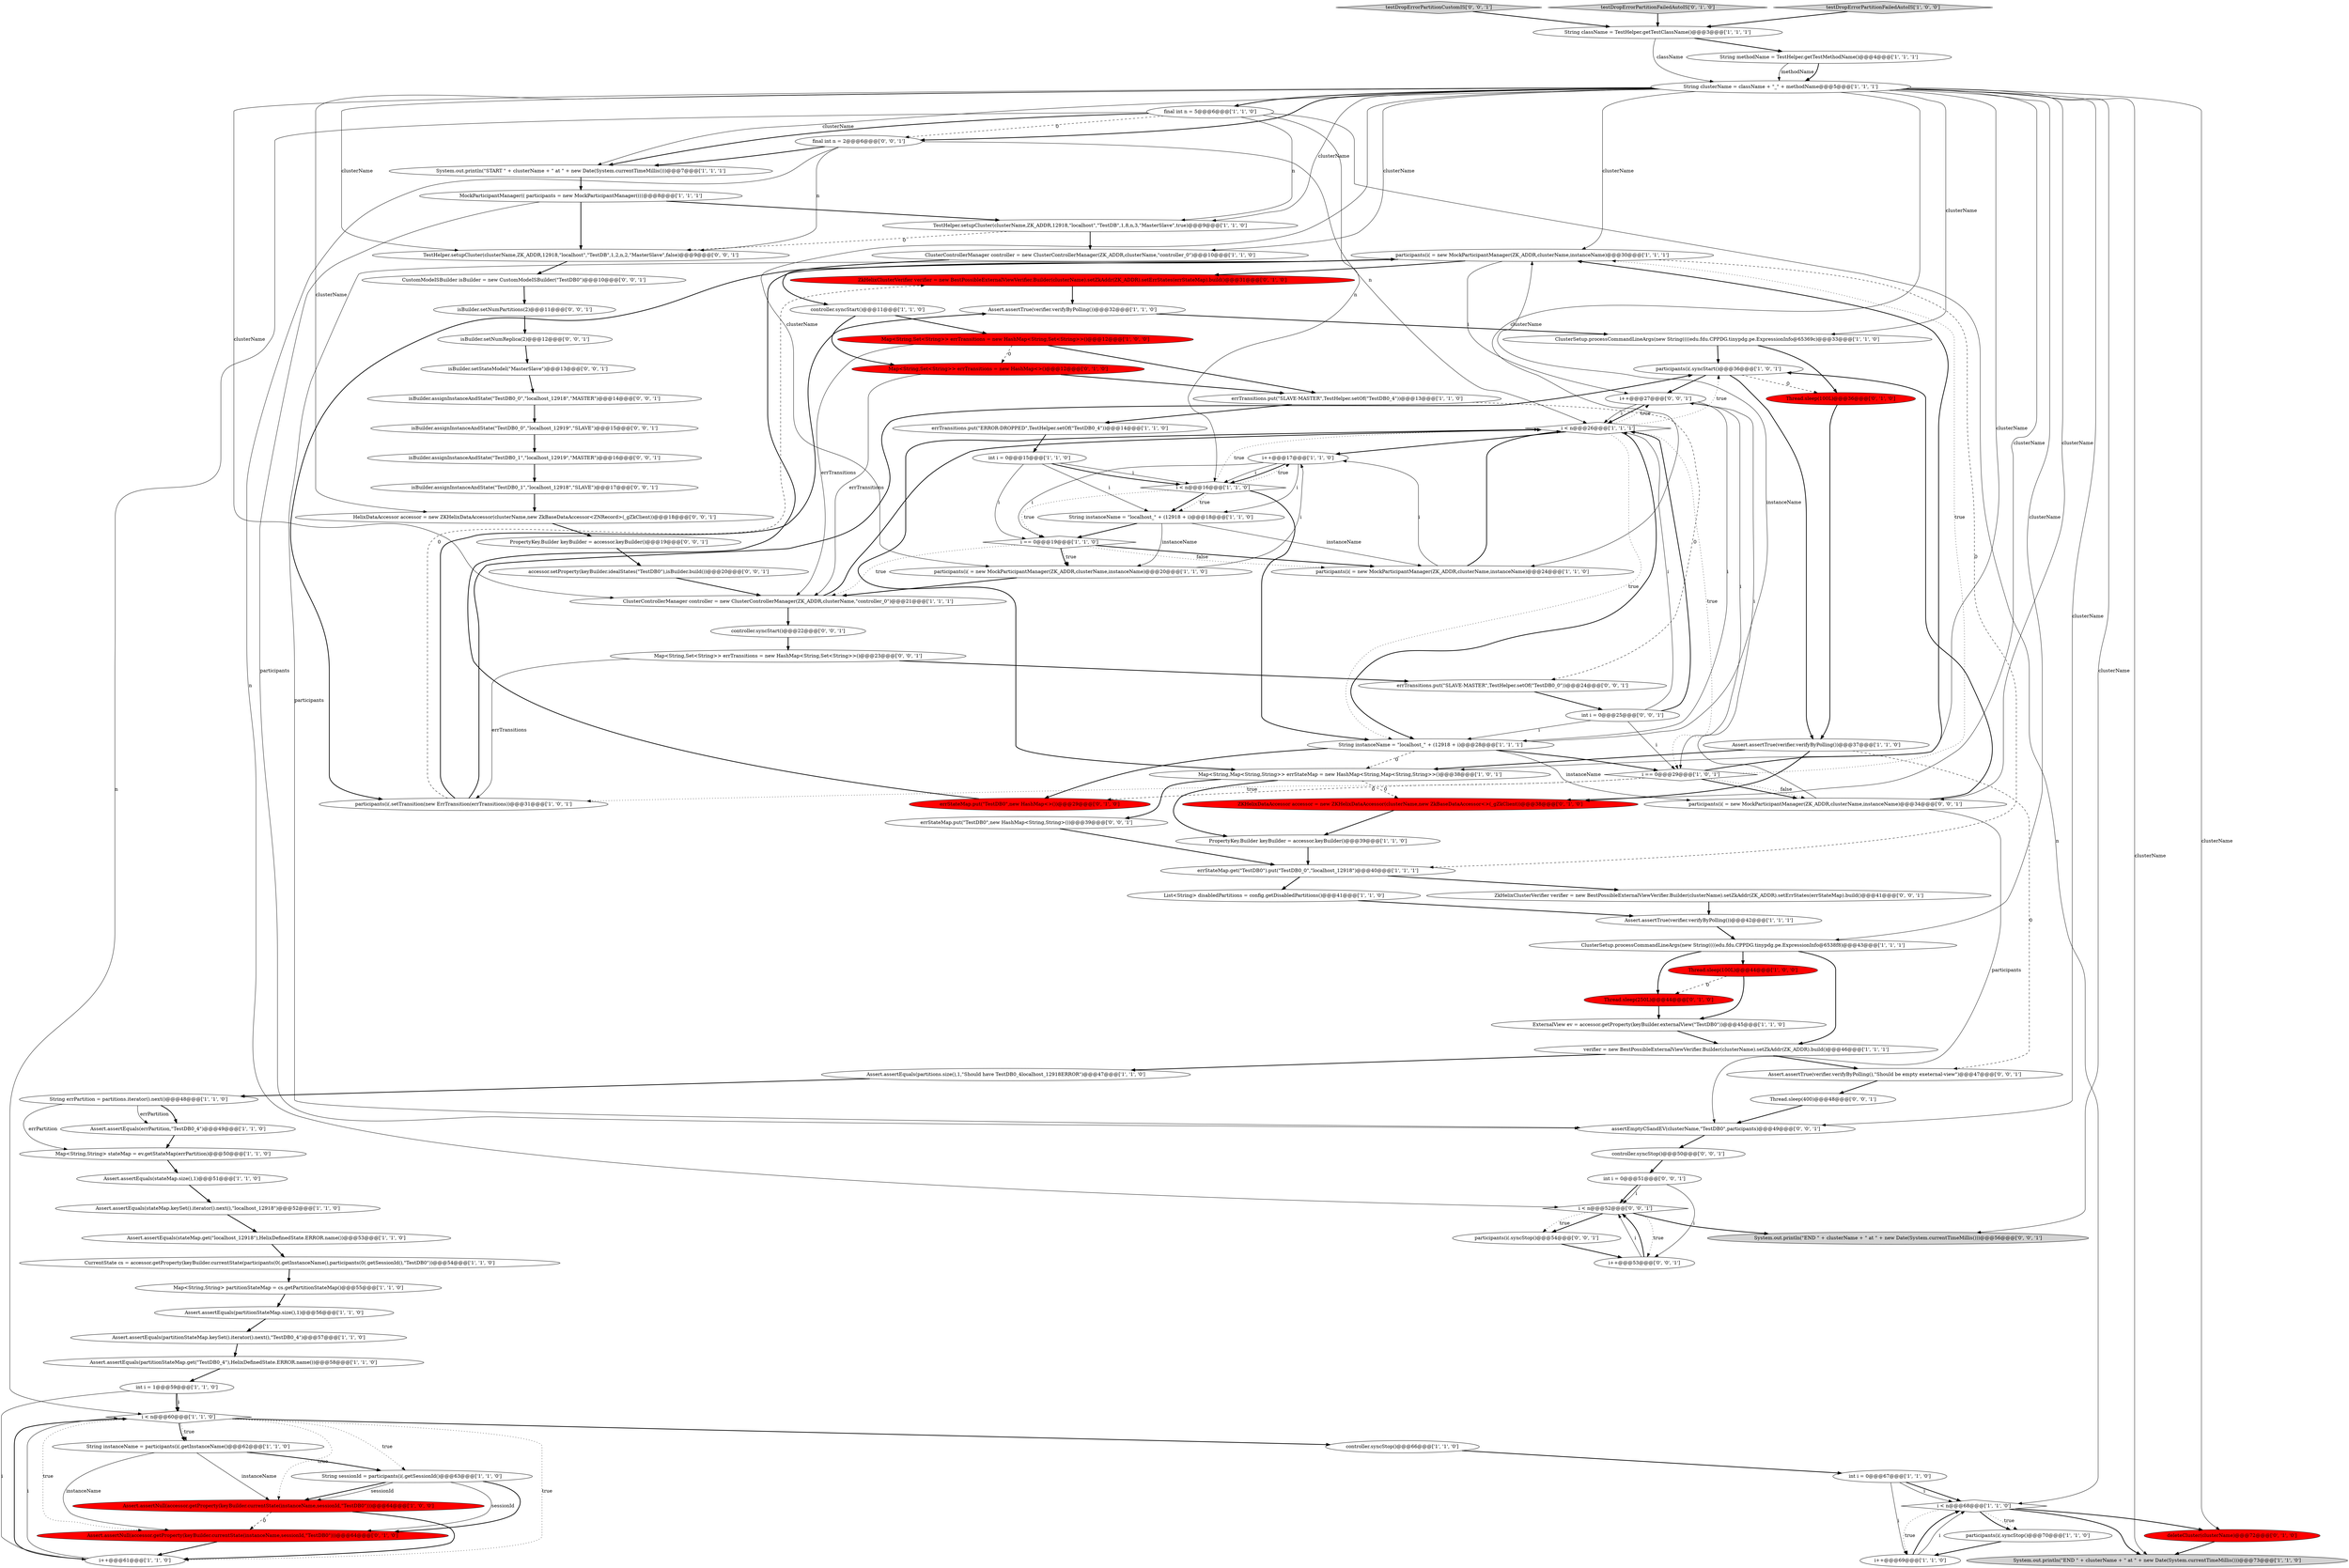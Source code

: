 digraph {
44 [style = filled, label = "participants(i( = new MockParticipantManager(ZK_ADDR,clusterName,instanceName)@@@30@@@['1', '1', '1']", fillcolor = white, shape = ellipse image = "AAA0AAABBB1BBB"];
94 [style = filled, label = "Thread.sleep(400)@@@48@@@['0', '0', '1']", fillcolor = white, shape = ellipse image = "AAA0AAABBB3BBB"];
88 [style = filled, label = "Assert.assertTrue(verifier.verifyByPolling(),\"Should be empty exeternal-view\")@@@47@@@['0', '0', '1']", fillcolor = white, shape = ellipse image = "AAA0AAABBB3BBB"];
64 [style = filled, label = "Map<String,Set<String>> errTransitions = new HashMap<>()@@@12@@@['0', '1', '0']", fillcolor = red, shape = ellipse image = "AAA1AAABBB2BBB"];
97 [style = filled, label = "controller.syncStop()@@@50@@@['0', '0', '1']", fillcolor = white, shape = ellipse image = "AAA0AAABBB3BBB"];
14 [style = filled, label = "ClusterControllerManager controller = new ClusterControllerManager(ZK_ADDR,clusterName,\"controller_0\")@@@21@@@['1', '1', '1']", fillcolor = white, shape = ellipse image = "AAA0AAABBB1BBB"];
63 [style = filled, label = "ZkHelixClusterVerifier verifier = new BestPossibleExternalViewVerifier.Builder(clusterName).setZkAddr(ZK_ADDR).setErrStates(errStateMap).build()@@@31@@@['0', '1', '0']", fillcolor = red, shape = ellipse image = "AAA1AAABBB2BBB"];
91 [style = filled, label = "accessor.setProperty(keyBuilder.idealStates(\"TestDB0\"),isBuilder.build())@@@20@@@['0', '0', '1']", fillcolor = white, shape = ellipse image = "AAA0AAABBB3BBB"];
81 [style = filled, label = "isBuilder.setNumReplica(2)@@@12@@@['0', '0', '1']", fillcolor = white, shape = ellipse image = "AAA0AAABBB3BBB"];
24 [style = filled, label = "String instanceName = \"localhost_\" + (12918 + i)@@@18@@@['1', '1', '0']", fillcolor = white, shape = ellipse image = "AAA0AAABBB1BBB"];
20 [style = filled, label = "i < n@@@26@@@['1', '1', '1']", fillcolor = white, shape = diamond image = "AAA0AAABBB1BBB"];
102 [style = filled, label = "participants(i(.syncStop()@@@54@@@['0', '0', '1']", fillcolor = white, shape = ellipse image = "AAA0AAABBB3BBB"];
21 [style = filled, label = "i < n@@@60@@@['1', '1', '0']", fillcolor = white, shape = diamond image = "AAA0AAABBB1BBB"];
52 [style = filled, label = "participants(i(.syncStop()@@@70@@@['1', '1', '0']", fillcolor = white, shape = ellipse image = "AAA0AAABBB1BBB"];
59 [style = filled, label = "final int n = 5@@@6@@@['1', '1', '0']", fillcolor = white, shape = ellipse image = "AAA0AAABBB1BBB"];
6 [style = filled, label = "errStateMap.get(\"TestDB0\").put(\"TestDB0_0\",\"localhost_12918\")@@@40@@@['1', '1', '1']", fillcolor = white, shape = ellipse image = "AAA0AAABBB1BBB"];
99 [style = filled, label = "CustomModeISBuilder isBuilder = new CustomModeISBuilder(\"TestDB0\")@@@10@@@['0', '0', '1']", fillcolor = white, shape = ellipse image = "AAA0AAABBB3BBB"];
27 [style = filled, label = "TestHelper.setupCluster(clusterName,ZK_ADDR,12918,\"localhost\",\"TestDB\",1,8,n,3,\"MasterSlave\",true)@@@9@@@['1', '1', '0']", fillcolor = white, shape = ellipse image = "AAA0AAABBB1BBB"];
15 [style = filled, label = "errTransitions.put(\"SLAVE-MASTER\",TestHelper.setOf(\"TestDB0_4\"))@@@13@@@['1', '1', '0']", fillcolor = white, shape = ellipse image = "AAA0AAABBB1BBB"];
87 [style = filled, label = "HelixDataAccessor accessor = new ZKHelixDataAccessor(clusterName,new ZkBaseDataAccessor<ZNRecord>(_gZkClient))@@@18@@@['0', '0', '1']", fillcolor = white, shape = ellipse image = "AAA0AAABBB3BBB"];
56 [style = filled, label = "MockParticipantManager(( participants = new MockParticipantManager((((@@@8@@@['1', '1', '1']", fillcolor = white, shape = ellipse image = "AAA0AAABBB1BBB"];
80 [style = filled, label = "isBuilder.setNumPartitions(2)@@@11@@@['0', '0', '1']", fillcolor = white, shape = ellipse image = "AAA0AAABBB3BBB"];
10 [style = filled, label = "i < n@@@16@@@['1', '1', '0']", fillcolor = white, shape = diamond image = "AAA0AAABBB1BBB"];
12 [style = filled, label = "errTransitions.put(\"ERROR-DROPPED\",TestHelper.setOf(\"TestDB0_4\"))@@@14@@@['1', '1', '0']", fillcolor = white, shape = ellipse image = "AAA0AAABBB1BBB"];
57 [style = filled, label = "i < n@@@68@@@['1', '1', '0']", fillcolor = white, shape = diamond image = "AAA0AAABBB1BBB"];
66 [style = filled, label = "Thread.sleep(100L)@@@36@@@['0', '1', '0']", fillcolor = red, shape = ellipse image = "AAA1AAABBB2BBB"];
32 [style = filled, label = "participants(i(.setTransition(new ErrTransition(errTransitions))@@@31@@@['1', '0', '1']", fillcolor = white, shape = ellipse image = "AAA0AAABBB1BBB"];
82 [style = filled, label = "i < n@@@52@@@['0', '0', '1']", fillcolor = white, shape = diamond image = "AAA0AAABBB3BBB"];
37 [style = filled, label = "Assert.assertTrue(verifier.verifyByPolling())@@@37@@@['1', '1', '0']", fillcolor = white, shape = ellipse image = "AAA0AAABBB1BBB"];
5 [style = filled, label = "PropertyKey.Builder keyBuilder = accessor.keyBuilder()@@@39@@@['1', '1', '0']", fillcolor = white, shape = ellipse image = "AAA0AAABBB1BBB"];
17 [style = filled, label = "i == 0@@@19@@@['1', '1', '0']", fillcolor = white, shape = diamond image = "AAA0AAABBB1BBB"];
35 [style = filled, label = "Assert.assertEquals(errPartition,\"TestDB0_4\")@@@49@@@['1', '1', '0']", fillcolor = white, shape = ellipse image = "AAA0AAABBB1BBB"];
16 [style = filled, label = "Map<String,String> stateMap = ev.getStateMap(errPartition)@@@50@@@['1', '1', '0']", fillcolor = white, shape = ellipse image = "AAA0AAABBB1BBB"];
85 [style = filled, label = "errStateMap.put(\"TestDB0\",new HashMap<String,String>())@@@39@@@['0', '0', '1']", fillcolor = white, shape = ellipse image = "AAA0AAABBB3BBB"];
34 [style = filled, label = "Assert.assertEquals(partitionStateMap.keySet().iterator().next(),\"TestDB0_4\")@@@57@@@['1', '1', '0']", fillcolor = white, shape = ellipse image = "AAA0AAABBB1BBB"];
74 [style = filled, label = "isBuilder.assignInstanceAndState(\"TestDB0_0\",\"localhost_12919\",\"SLAVE\")@@@15@@@['0', '0', '1']", fillcolor = white, shape = ellipse image = "AAA0AAABBB3BBB"];
51 [style = filled, label = "i == 0@@@29@@@['1', '0', '1']", fillcolor = white, shape = diamond image = "AAA0AAABBB1BBB"];
30 [style = filled, label = "Assert.assertTrue(verifier.verifyByPolling())@@@42@@@['1', '1', '1']", fillcolor = white, shape = ellipse image = "AAA0AAABBB1BBB"];
41 [style = filled, label = "ClusterSetup.processCommandLineArgs(new String((((edu.fdu.CPPDG.tinypdg.pe.ExpressionInfo@65369c)@@@33@@@['1', '1', '0']", fillcolor = white, shape = ellipse image = "AAA0AAABBB1BBB"];
53 [style = filled, label = "i++@@@17@@@['1', '1', '0']", fillcolor = white, shape = ellipse image = "AAA0AAABBB1BBB"];
67 [style = filled, label = "Thread.sleep(250L)@@@44@@@['0', '1', '0']", fillcolor = red, shape = ellipse image = "AAA1AAABBB2BBB"];
38 [style = filled, label = "Map<String,Set<String>> errTransitions = new HashMap<String,Set<String>>()@@@12@@@['1', '0', '0']", fillcolor = red, shape = ellipse image = "AAA1AAABBB1BBB"];
90 [style = filled, label = "int i = 0@@@51@@@['0', '0', '1']", fillcolor = white, shape = ellipse image = "AAA0AAABBB3BBB"];
69 [style = filled, label = "ZKHelixDataAccessor accessor = new ZKHelixDataAccessor(clusterName,new ZkBaseDataAccessor<>(_gZkClient))@@@38@@@['0', '1', '0']", fillcolor = red, shape = ellipse image = "AAA1AAABBB2BBB"];
19 [style = filled, label = "participants(i( = new MockParticipantManager(ZK_ADDR,clusterName,instanceName)@@@20@@@['1', '1', '0']", fillcolor = white, shape = ellipse image = "AAA0AAABBB1BBB"];
98 [style = filled, label = "Map<String,Set<String>> errTransitions = new HashMap<String,Set<String>>()@@@23@@@['0', '0', '1']", fillcolor = white, shape = ellipse image = "AAA0AAABBB3BBB"];
8 [style = filled, label = "Assert.assertTrue(verifier.verifyByPolling())@@@32@@@['1', '1', '0']", fillcolor = white, shape = ellipse image = "AAA0AAABBB1BBB"];
73 [style = filled, label = "final int n = 2@@@6@@@['0', '0', '1']", fillcolor = white, shape = ellipse image = "AAA0AAABBB3BBB"];
77 [style = filled, label = "participants(i( = new MockParticipantManager(ZK_ADDR,clusterName,instanceName)@@@34@@@['0', '0', '1']", fillcolor = white, shape = ellipse image = "AAA0AAABBB3BBB"];
18 [style = filled, label = "Assert.assertEquals(partitionStateMap.size(),1)@@@56@@@['1', '1', '0']", fillcolor = white, shape = ellipse image = "AAA0AAABBB1BBB"];
86 [style = filled, label = "TestHelper.setupCluster(clusterName,ZK_ADDR,12918,\"localhost\",\"TestDB\",1,2,n,2,\"MasterSlave\",false)@@@9@@@['0', '0', '1']", fillcolor = white, shape = ellipse image = "AAA0AAABBB3BBB"];
70 [style = filled, label = "errStateMap.put(\"TestDB0\",new HashMap<>())@@@29@@@['0', '1', '0']", fillcolor = red, shape = ellipse image = "AAA1AAABBB2BBB"];
45 [style = filled, label = "participants(i(.syncStart()@@@36@@@['1', '0', '1']", fillcolor = white, shape = ellipse image = "AAA0AAABBB1BBB"];
79 [style = filled, label = "testDropErrorPartitionCustomIS['0', '0', '1']", fillcolor = lightgray, shape = diamond image = "AAA0AAABBB3BBB"];
49 [style = filled, label = "Assert.assertEquals(stateMap.keySet().iterator().next(),\"localhost_12918\")@@@52@@@['1', '1', '0']", fillcolor = white, shape = ellipse image = "AAA0AAABBB1BBB"];
96 [style = filled, label = "assertEmptyCSandEV(clusterName,\"TestDB0\",participants)@@@49@@@['0', '0', '1']", fillcolor = white, shape = ellipse image = "AAA0AAABBB3BBB"];
92 [style = filled, label = "ZkHelixClusterVerifier verifier = new BestPossibleExternalViewVerifier.Builder(clusterName).setZkAddr(ZK_ADDR).setErrStates(errStateMap).build()@@@41@@@['0', '0', '1']", fillcolor = white, shape = ellipse image = "AAA0AAABBB3BBB"];
36 [style = filled, label = "ClusterSetup.processCommandLineArgs(new String((((edu.fdu.CPPDG.tinypdg.pe.ExpressionInfo@6538f8)@@@43@@@['1', '1', '1']", fillcolor = white, shape = ellipse image = "AAA0AAABBB1BBB"];
54 [style = filled, label = "controller.syncStart()@@@11@@@['1', '1', '0']", fillcolor = white, shape = ellipse image = "AAA0AAABBB1BBB"];
31 [style = filled, label = "ExternalView ev = accessor.getProperty(keyBuilder.externalView(\"TestDB0\"))@@@45@@@['1', '1', '0']", fillcolor = white, shape = ellipse image = "AAA0AAABBB1BBB"];
25 [style = filled, label = "String errPartition = partitions.iterator().next()@@@48@@@['1', '1', '0']", fillcolor = white, shape = ellipse image = "AAA0AAABBB1BBB"];
58 [style = filled, label = "Map<String,String> partitionStateMap = cs.getPartitionStateMap()@@@55@@@['1', '1', '0']", fillcolor = white, shape = ellipse image = "AAA0AAABBB1BBB"];
89 [style = filled, label = "isBuilder.assignInstanceAndState(\"TestDB0_1\",\"localhost_12918\",\"SLAVE\")@@@17@@@['0', '0', '1']", fillcolor = white, shape = ellipse image = "AAA0AAABBB3BBB"];
22 [style = filled, label = "List<String> disabledPartitions = config.getDisabledPartitions()@@@41@@@['1', '1', '0']", fillcolor = white, shape = ellipse image = "AAA0AAABBB1BBB"];
50 [style = filled, label = "String instanceName = participants(i(.getInstanceName()@@@62@@@['1', '1', '0']", fillcolor = white, shape = ellipse image = "AAA0AAABBB1BBB"];
95 [style = filled, label = "i++@@@53@@@['0', '0', '1']", fillcolor = white, shape = ellipse image = "AAA0AAABBB3BBB"];
3 [style = filled, label = "participants(i( = new MockParticipantManager(ZK_ADDR,clusterName,instanceName)@@@24@@@['1', '1', '0']", fillcolor = white, shape = ellipse image = "AAA0AAABBB1BBB"];
11 [style = filled, label = "Map<String,Map<String,String>> errStateMap = new HashMap<String,Map<String,String>>()@@@38@@@['1', '0', '1']", fillcolor = white, shape = ellipse image = "AAA0AAABBB1BBB"];
7 [style = filled, label = "ClusterControllerManager controller = new ClusterControllerManager(ZK_ADDR,clusterName,\"controller_0\")@@@10@@@['1', '1', '0']", fillcolor = white, shape = ellipse image = "AAA0AAABBB1BBB"];
84 [style = filled, label = "isBuilder.setStateModel(\"MasterSlave\")@@@13@@@['0', '0', '1']", fillcolor = white, shape = ellipse image = "AAA0AAABBB3BBB"];
2 [style = filled, label = "System.out.println(\"END \" + clusterName + \" at \" + new Date(System.currentTimeMillis()))@@@73@@@['1', '1', '0']", fillcolor = lightgray, shape = ellipse image = "AAA0AAABBB1BBB"];
29 [style = filled, label = "Assert.assertNull(accessor.getProperty(keyBuilder.currentState(instanceName,sessionId,\"TestDB0\")))@@@64@@@['1', '0', '0']", fillcolor = red, shape = ellipse image = "AAA1AAABBB1BBB"];
78 [style = filled, label = "PropertyKey.Builder keyBuilder = accessor.keyBuilder()@@@19@@@['0', '0', '1']", fillcolor = white, shape = ellipse image = "AAA0AAABBB3BBB"];
93 [style = filled, label = "int i = 0@@@25@@@['0', '0', '1']", fillcolor = white, shape = ellipse image = "AAA0AAABBB3BBB"];
47 [style = filled, label = "int i = 0@@@67@@@['1', '1', '0']", fillcolor = white, shape = ellipse image = "AAA0AAABBB1BBB"];
43 [style = filled, label = "Assert.assertEquals(partitionStateMap.get(\"TestDB0_4\"),HelixDefinedState.ERROR.name())@@@58@@@['1', '1', '0']", fillcolor = white, shape = ellipse image = "AAA0AAABBB1BBB"];
1 [style = filled, label = "Assert.assertEquals(stateMap.size(),1)@@@51@@@['1', '1', '0']", fillcolor = white, shape = ellipse image = "AAA0AAABBB1BBB"];
4 [style = filled, label = "i++@@@69@@@['1', '1', '0']", fillcolor = white, shape = ellipse image = "AAA0AAABBB1BBB"];
72 [style = filled, label = "controller.syncStart()@@@22@@@['0', '0', '1']", fillcolor = white, shape = ellipse image = "AAA0AAABBB3BBB"];
48 [style = filled, label = "String sessionId = participants(i(.getSessionId()@@@63@@@['1', '1', '0']", fillcolor = white, shape = ellipse image = "AAA0AAABBB1BBB"];
61 [style = filled, label = "String instanceName = \"localhost_\" + (12918 + i)@@@28@@@['1', '1', '1']", fillcolor = white, shape = ellipse image = "AAA0AAABBB1BBB"];
71 [style = filled, label = "deleteCluster(clusterName)@@@72@@@['0', '1', '0']", fillcolor = red, shape = ellipse image = "AAA1AAABBB2BBB"];
13 [style = filled, label = "CurrentState cs = accessor.getProperty(keyBuilder.currentState(participants(0(.getInstanceName(),participants(0(.getSessionId(),\"TestDB0\"))@@@54@@@['1', '1', '0']", fillcolor = white, shape = ellipse image = "AAA0AAABBB1BBB"];
68 [style = filled, label = "testDropErrorPartitionFailedAutoIS['0', '1', '0']", fillcolor = lightgray, shape = diamond image = "AAA0AAABBB2BBB"];
0 [style = filled, label = "String className = TestHelper.getTestClassName()@@@3@@@['1', '1', '1']", fillcolor = white, shape = ellipse image = "AAA0AAABBB1BBB"];
46 [style = filled, label = "i++@@@61@@@['1', '1', '0']", fillcolor = white, shape = ellipse image = "AAA0AAABBB1BBB"];
100 [style = filled, label = "isBuilder.assignInstanceAndState(\"TestDB0_1\",\"localhost_12919\",\"MASTER\")@@@16@@@['0', '0', '1']", fillcolor = white, shape = ellipse image = "AAA0AAABBB3BBB"];
101 [style = filled, label = "System.out.println(\"END \" + clusterName + \" at \" + new Date(System.currentTimeMillis()))@@@56@@@['0', '0', '1']", fillcolor = lightgray, shape = ellipse image = "AAA0AAABBB3BBB"];
9 [style = filled, label = "String clusterName = className + \"_\" + methodName@@@5@@@['1', '1', '1']", fillcolor = white, shape = ellipse image = "AAA0AAABBB1BBB"];
60 [style = filled, label = "System.out.println(\"START \" + clusterName + \" at \" + new Date(System.currentTimeMillis()))@@@7@@@['1', '1', '1']", fillcolor = white, shape = ellipse image = "AAA0AAABBB1BBB"];
23 [style = filled, label = "verifier = new BestPossibleExternalViewVerifier.Builder(clusterName).setZkAddr(ZK_ADDR).build()@@@46@@@['1', '1', '1']", fillcolor = white, shape = ellipse image = "AAA0AAABBB1BBB"];
83 [style = filled, label = "i++@@@27@@@['0', '0', '1']", fillcolor = white, shape = ellipse image = "AAA0AAABBB3BBB"];
28 [style = filled, label = "Assert.assertEquals(partitions.size(),1,\"Should have TestDB0_4localhost_12918ERROR\")@@@47@@@['1', '1', '0']", fillcolor = white, shape = ellipse image = "AAA0AAABBB1BBB"];
75 [style = filled, label = "isBuilder.assignInstanceAndState(\"TestDB0_0\",\"localhost_12918\",\"MASTER\")@@@14@@@['0', '0', '1']", fillcolor = white, shape = ellipse image = "AAA0AAABBB3BBB"];
55 [style = filled, label = "Thread.sleep(100L)@@@44@@@['1', '0', '0']", fillcolor = red, shape = ellipse image = "AAA1AAABBB1BBB"];
42 [style = filled, label = "String methodName = TestHelper.getTestMethodName()@@@4@@@['1', '1', '1']", fillcolor = white, shape = ellipse image = "AAA0AAABBB1BBB"];
62 [style = filled, label = "int i = 1@@@59@@@['1', '1', '0']", fillcolor = white, shape = ellipse image = "AAA0AAABBB1BBB"];
33 [style = filled, label = "testDropErrorPartitionFailedAutoIS['1', '0', '0']", fillcolor = lightgray, shape = diamond image = "AAA0AAABBB1BBB"];
39 [style = filled, label = "int i = 0@@@15@@@['1', '1', '0']", fillcolor = white, shape = ellipse image = "AAA0AAABBB1BBB"];
40 [style = filled, label = "controller.syncStop()@@@66@@@['1', '1', '0']", fillcolor = white, shape = ellipse image = "AAA0AAABBB1BBB"];
65 [style = filled, label = "Assert.assertNull(accessor.getProperty(keyBuilder.currentState(instanceName,sessionId,\"TestDB0\")))@@@64@@@['0', '1', '0']", fillcolor = red, shape = ellipse image = "AAA1AAABBB2BBB"];
26 [style = filled, label = "Assert.assertEquals(stateMap.get(\"localhost_12918\"),HelixDefinedState.ERROR.name())@@@53@@@['1', '1', '0']", fillcolor = white, shape = ellipse image = "AAA0AAABBB1BBB"];
76 [style = filled, label = "errTransitions.put(\"SLAVE-MASTER\",TestHelper.setOf(\"TestDB0_0\"))@@@24@@@['0', '0', '1']", fillcolor = white, shape = ellipse image = "AAA0AAABBB3BBB"];
83->20 [style = bold, label=""];
42->9 [style = solid, label="methodName"];
90->95 [style = solid, label="i"];
37->11 [style = bold, label=""];
44->63 [style = bold, label=""];
67->31 [style = bold, label=""];
6->22 [style = bold, label=""];
93->20 [style = bold, label=""];
48->29 [style = bold, label=""];
50->29 [style = solid, label="instanceName"];
10->24 [style = bold, label=""];
57->52 [style = dotted, label="true"];
32->63 [style = dashed, label="0"];
56->27 [style = bold, label=""];
42->9 [style = bold, label=""];
62->21 [style = solid, label="i"];
61->44 [style = solid, label="instanceName"];
17->14 [style = dotted, label="true"];
89->87 [style = bold, label=""];
20->83 [style = dotted, label="true"];
30->36 [style = bold, label=""];
96->97 [style = bold, label=""];
73->82 [style = solid, label="n"];
58->18 [style = bold, label=""];
25->35 [style = bold, label=""];
45->83 [style = bold, label=""];
38->15 [style = bold, label=""];
68->0 [style = bold, label=""];
22->30 [style = bold, label=""];
70->44 [style = bold, label=""];
36->55 [style = bold, label=""];
4->57 [style = solid, label="i"];
23->88 [style = bold, label=""];
38->64 [style = dashed, label="0"];
23->28 [style = bold, label=""];
33->0 [style = bold, label=""];
50->65 [style = solid, label="instanceName"];
99->80 [style = bold, label=""];
46->21 [style = bold, label=""];
9->44 [style = solid, label="clusterName"];
10->20 [style = dotted, label="true"];
29->46 [style = bold, label=""];
56->96 [style = solid, label="participants"];
27->7 [style = bold, label=""];
40->47 [style = bold, label=""];
24->17 [style = bold, label=""];
19->53 [style = solid, label="i"];
51->70 [style = dashed, label="0"];
82->102 [style = bold, label=""];
28->25 [style = bold, label=""];
83->61 [style = solid, label="i"];
41->45 [style = bold, label=""];
36->67 [style = bold, label=""];
91->14 [style = bold, label=""];
55->31 [style = bold, label=""];
100->89 [style = bold, label=""];
54->38 [style = bold, label=""];
73->20 [style = solid, label="n"];
69->5 [style = bold, label=""];
102->95 [style = bold, label=""];
83->20 [style = solid, label="i"];
21->50 [style = bold, label=""];
73->60 [style = bold, label=""];
14->20 [style = bold, label=""];
20->61 [style = bold, label=""];
9->101 [style = solid, label="clusterName"];
39->24 [style = solid, label="i"];
82->102 [style = dotted, label="true"];
37->88 [style = dashed, label="0"];
9->69 [style = solid, label="clusterName"];
9->96 [style = solid, label="clusterName"];
6->92 [style = bold, label=""];
10->61 [style = bold, label=""];
59->60 [style = bold, label=""];
83->51 [style = solid, label="i"];
77->45 [style = bold, label=""];
9->2 [style = solid, label="clusterName"];
21->29 [style = dotted, label="true"];
0->42 [style = bold, label=""];
51->44 [style = bold, label=""];
41->66 [style = bold, label=""];
59->21 [style = solid, label="n"];
64->14 [style = solid, label="errTransitions"];
9->14 [style = solid, label="clusterName"];
75->74 [style = bold, label=""];
57->71 [style = bold, label=""];
1->49 [style = bold, label=""];
94->96 [style = bold, label=""];
21->50 [style = dotted, label="true"];
92->30 [style = bold, label=""];
82->95 [style = dotted, label="true"];
11->69 [style = dashed, label="0"];
95->82 [style = solid, label="i"];
26->13 [style = bold, label=""];
86->99 [style = bold, label=""];
21->48 [style = dotted, label="true"];
61->11 [style = dashed, label="0"];
47->57 [style = bold, label=""];
0->9 [style = solid, label="className"];
9->3 [style = solid, label="clusterName"];
9->77 [style = solid, label="clusterName"];
5->6 [style = bold, label=""];
64->15 [style = bold, label=""];
85->6 [style = bold, label=""];
25->16 [style = solid, label="errPartition"];
10->24 [style = dotted, label="true"];
44->32 [style = bold, label=""];
39->17 [style = solid, label="i"];
9->87 [style = solid, label="clusterName"];
9->19 [style = solid, label="clusterName"];
48->65 [style = solid, label="sessionId"];
90->82 [style = bold, label=""];
77->96 [style = solid, label="participants"];
15->12 [style = bold, label=""];
72->98 [style = bold, label=""];
61->70 [style = bold, label=""];
93->20 [style = solid, label="i"];
53->10 [style = bold, label=""];
57->4 [style = dotted, label="true"];
65->46 [style = bold, label=""];
57->2 [style = bold, label=""];
98->76 [style = bold, label=""];
60->56 [style = bold, label=""];
54->64 [style = bold, label=""];
55->67 [style = dashed, label="0"];
38->14 [style = solid, label="errTransitions"];
80->81 [style = bold, label=""];
8->41 [style = bold, label=""];
9->41 [style = solid, label="clusterName"];
21->46 [style = dotted, label="true"];
4->57 [style = bold, label=""];
20->51 [style = dotted, label="true"];
9->36 [style = solid, label="clusterName"];
18->34 [style = bold, label=""];
46->21 [style = solid, label="i"];
78->91 [style = bold, label=""];
51->77 [style = bold, label=""];
44->96 [style = solid, label="participants"];
52->4 [style = bold, label=""];
24->19 [style = solid, label="instanceName"];
50->48 [style = bold, label=""];
82->101 [style = bold, label=""];
7->54 [style = bold, label=""];
61->77 [style = solid, label="instanceName"];
10->17 [style = dotted, label="true"];
11->5 [style = bold, label=""];
32->8 [style = bold, label=""];
17->3 [style = dotted, label="false"];
19->14 [style = bold, label=""];
24->3 [style = solid, label="instanceName"];
16->1 [style = bold, label=""];
74->100 [style = bold, label=""];
9->59 [style = bold, label=""];
37->69 [style = bold, label=""];
59->73 [style = dashed, label="0"];
95->82 [style = bold, label=""];
59->27 [style = solid, label="n"];
17->19 [style = dotted, label="true"];
17->3 [style = bold, label=""];
12->39 [style = bold, label=""];
34->43 [style = bold, label=""];
97->90 [style = bold, label=""];
53->24 [style = solid, label="i"];
87->78 [style = bold, label=""];
93->61 [style = solid, label="i"];
81->84 [style = bold, label=""];
20->11 [style = bold, label=""];
25->35 [style = solid, label="errPartition"];
61->51 [style = bold, label=""];
32->45 [style = bold, label=""];
43->62 [style = bold, label=""];
31->23 [style = bold, label=""];
35->16 [style = bold, label=""];
39->10 [style = solid, label="i"];
9->11 [style = solid, label="clusterName"];
11->85 [style = bold, label=""];
10->53 [style = dotted, label="true"];
71->2 [style = bold, label=""];
9->73 [style = bold, label=""];
44->6 [style = dashed, label="0"];
84->75 [style = bold, label=""];
79->0 [style = bold, label=""];
53->17 [style = solid, label="i"];
90->82 [style = solid, label="i"];
15->76 [style = dashed, label="0"];
27->86 [style = dashed, label="0"];
20->53 [style = bold, label=""];
13->58 [style = bold, label=""];
3->53 [style = solid, label="i"];
47->57 [style = solid, label="i"];
20->45 [style = dotted, label="true"];
17->19 [style = bold, label=""];
21->65 [style = dotted, label="true"];
57->52 [style = bold, label=""];
29->65 [style = dashed, label="0"];
48->29 [style = solid, label="sessionId"];
56->86 [style = bold, label=""];
14->72 [style = bold, label=""];
3->20 [style = bold, label=""];
59->10 [style = solid, label="n"];
73->86 [style = solid, label="n"];
88->94 [style = bold, label=""];
45->66 [style = dashed, label="0"];
36->23 [style = bold, label=""];
51->77 [style = dotted, label="false"];
9->71 [style = solid, label="clusterName"];
20->61 [style = dotted, label="true"];
98->32 [style = solid, label="errTransitions"];
77->83 [style = solid, label="i"];
39->10 [style = bold, label=""];
66->37 [style = bold, label=""];
63->8 [style = bold, label=""];
21->40 [style = bold, label=""];
9->60 [style = solid, label="clusterName"];
44->83 [style = solid, label="i"];
9->86 [style = solid, label="clusterName"];
93->51 [style = solid, label="i"];
45->37 [style = bold, label=""];
48->65 [style = bold, label=""];
49->26 [style = bold, label=""];
9->7 [style = solid, label="clusterName"];
53->10 [style = solid, label="i"];
51->44 [style = dotted, label="true"];
9->27 [style = solid, label="clusterName"];
59->57 [style = solid, label="n"];
76->93 [style = bold, label=""];
51->32 [style = dotted, label="true"];
47->4 [style = solid, label="i"];
62->21 [style = bold, label=""];
62->46 [style = solid, label="i"];
}
